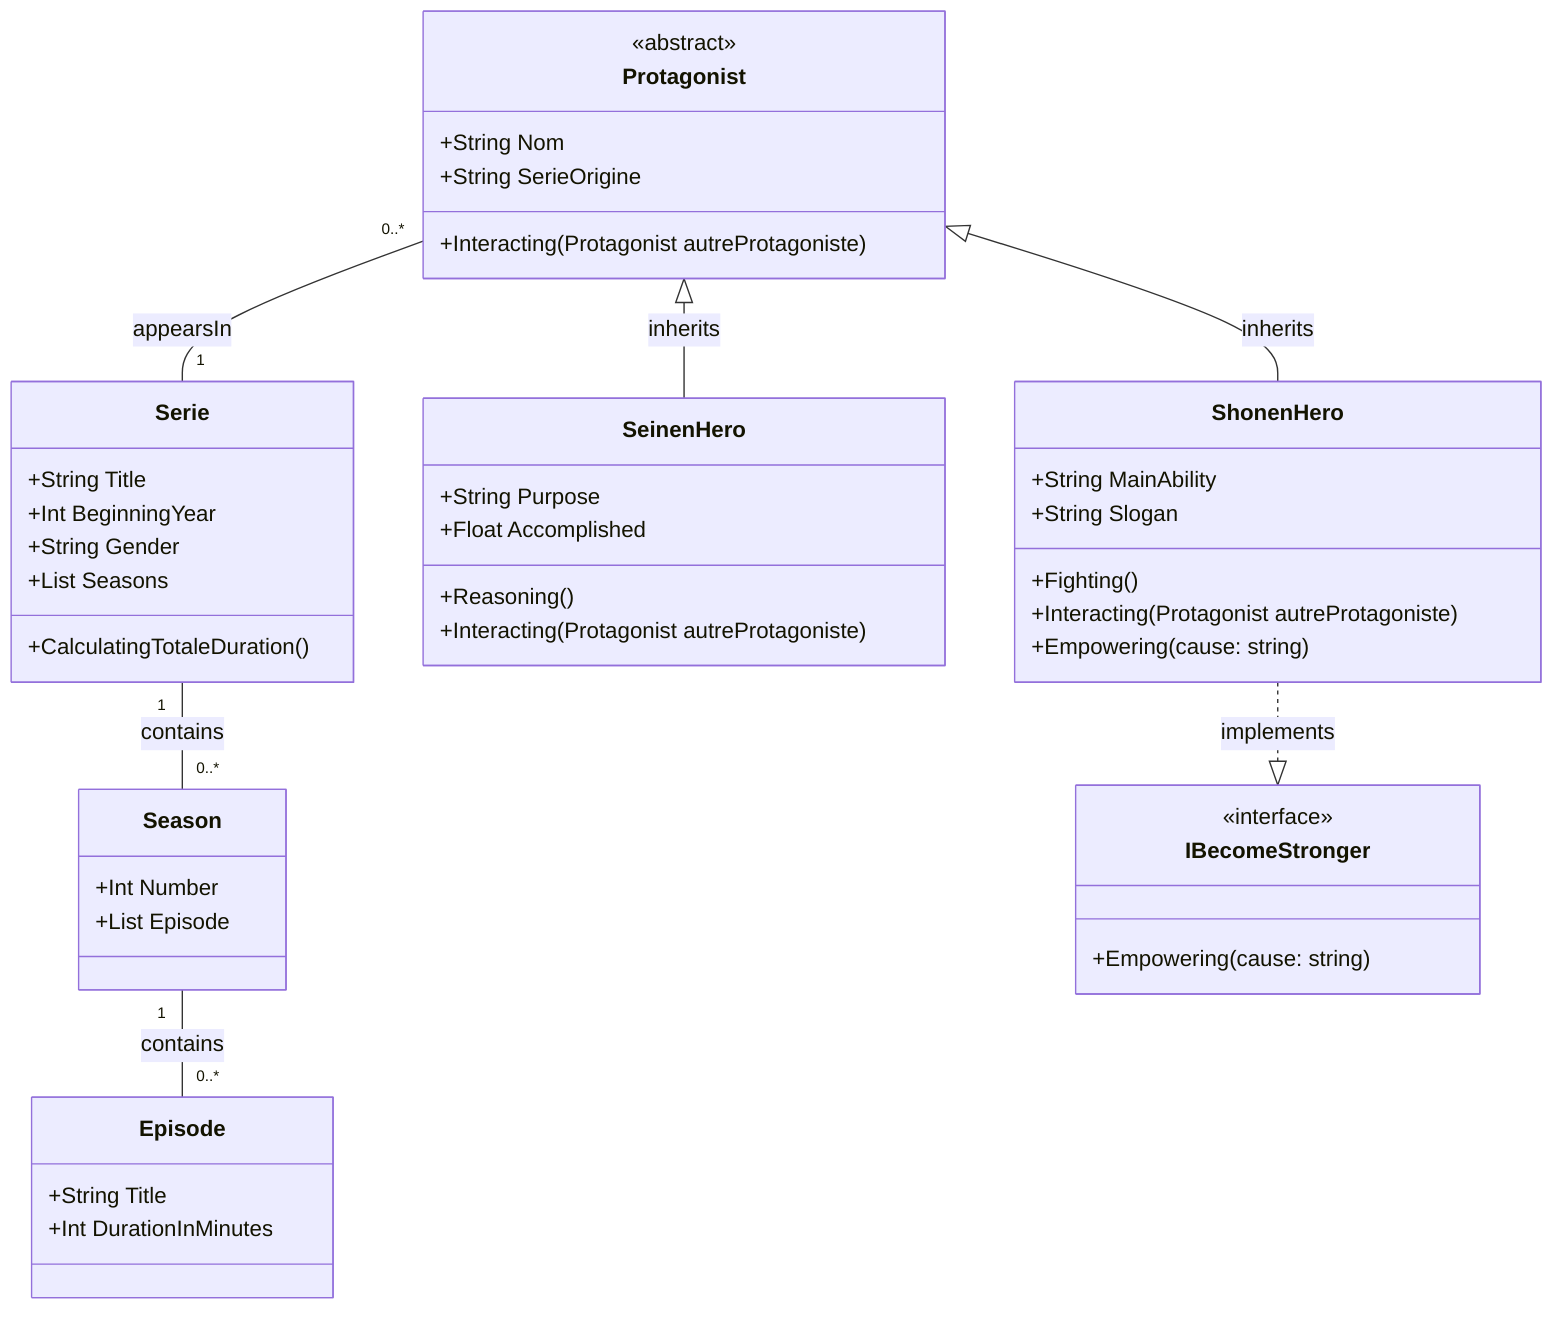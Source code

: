 classDiagram
    class Protagonist {
        <<abstract>>
        +String Nom
        +String SerieOrigine
        +Interacting(Protagonist autreProtagoniste)
    }

    class ShonenHero {
        +String MainAbility
        +String Slogan
        +Fighting()
        +Interacting(Protagonist autreProtagoniste)
        +Empowering(cause: string)
    }
    
    class SeinenHero {
        +String Purpose
        +Float Accomplished
        +Reasoning()
        +Interacting(Protagonist autreProtagoniste)
    }
    
    class Season {
        +Int Number
        +List<Episode> Episode
    }
    
    class Episode {
        +String Title
        +Int DurationInMinutes
    }
    
    class Serie {
        +String Title
        +Int BeginningYear
        +String Gender
        +List<Season> Seasons
        +CalculatingTotaleDuration()
    }

    class IBecomeStronger {
        <<interface>>
        +Empowering(cause: string)
    }

    %% Relations
    Protagonist <|-- ShonenHero : inherits
    Protagonist <|-- SeinenHero : inherits
    ShonenHero ..|> IBecomeStronger : implements
    Serie "1" -- "0..*" Season : contains
    Season "1" -- "0..*" Episode : contains
    Protagonist "0..*" -- "1" Serie : appearsIn